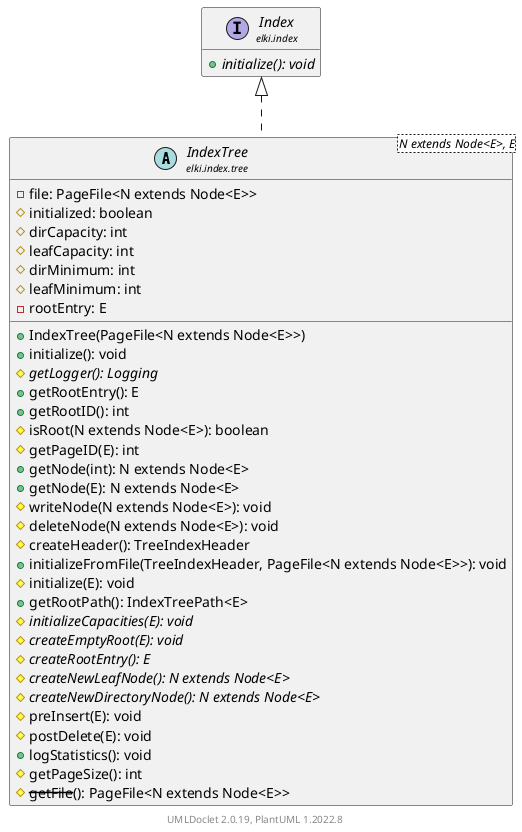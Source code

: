 @startuml
    remove .*\.(Instance|Par|Parameterizer|Factory)$
    set namespaceSeparator none
    hide empty fields
    hide empty methods

    abstract class "<size:14>IndexTree\n<size:10>elki.index.tree" as elki.index.tree.IndexTree<N extends Node<E>, E> [[IndexTree.html]] {
        -file: PageFile<N extends Node<E>>
        #initialized: boolean
        #dirCapacity: int
        #leafCapacity: int
        #dirMinimum: int
        #leafMinimum: int
        -rootEntry: E
        +IndexTree(PageFile<N extends Node<E>>)
        +initialize(): void
        {abstract} #getLogger(): Logging
        +getRootEntry(): E
        +getRootID(): int
        #isRoot(N extends Node<E>): boolean
        #getPageID(E): int
        +getNode(int): N extends Node<E>
        +getNode(E): N extends Node<E>
        #writeNode(N extends Node<E>): void
        #deleteNode(N extends Node<E>): void
        #createHeader(): TreeIndexHeader
        +initializeFromFile(TreeIndexHeader, PageFile<N extends Node<E>>): void
        #initialize(E): void
        +getRootPath(): IndexTreePath<E>
        {abstract} #initializeCapacities(E): void
        {abstract} #createEmptyRoot(E): void
        {abstract} #createRootEntry(): E
        {abstract} #createNewLeafNode(): N extends Node<E>
        {abstract} #createNewDirectoryNode(): N extends Node<E>
        #preInsert(E): void
        #postDelete(E): void
        +logStatistics(): void
        #getPageSize(): int
        #--getFile--(): PageFile<N extends Node<E>>
    }

    interface "<size:14>Index\n<size:10>elki.index" as elki.index.Index [[../Index.html]] {
        {abstract} +initialize(): void
    }

    elki.index.Index <|.. elki.index.tree.IndexTree

    center footer UMLDoclet 2.0.19, PlantUML 1.2022.8
@enduml
